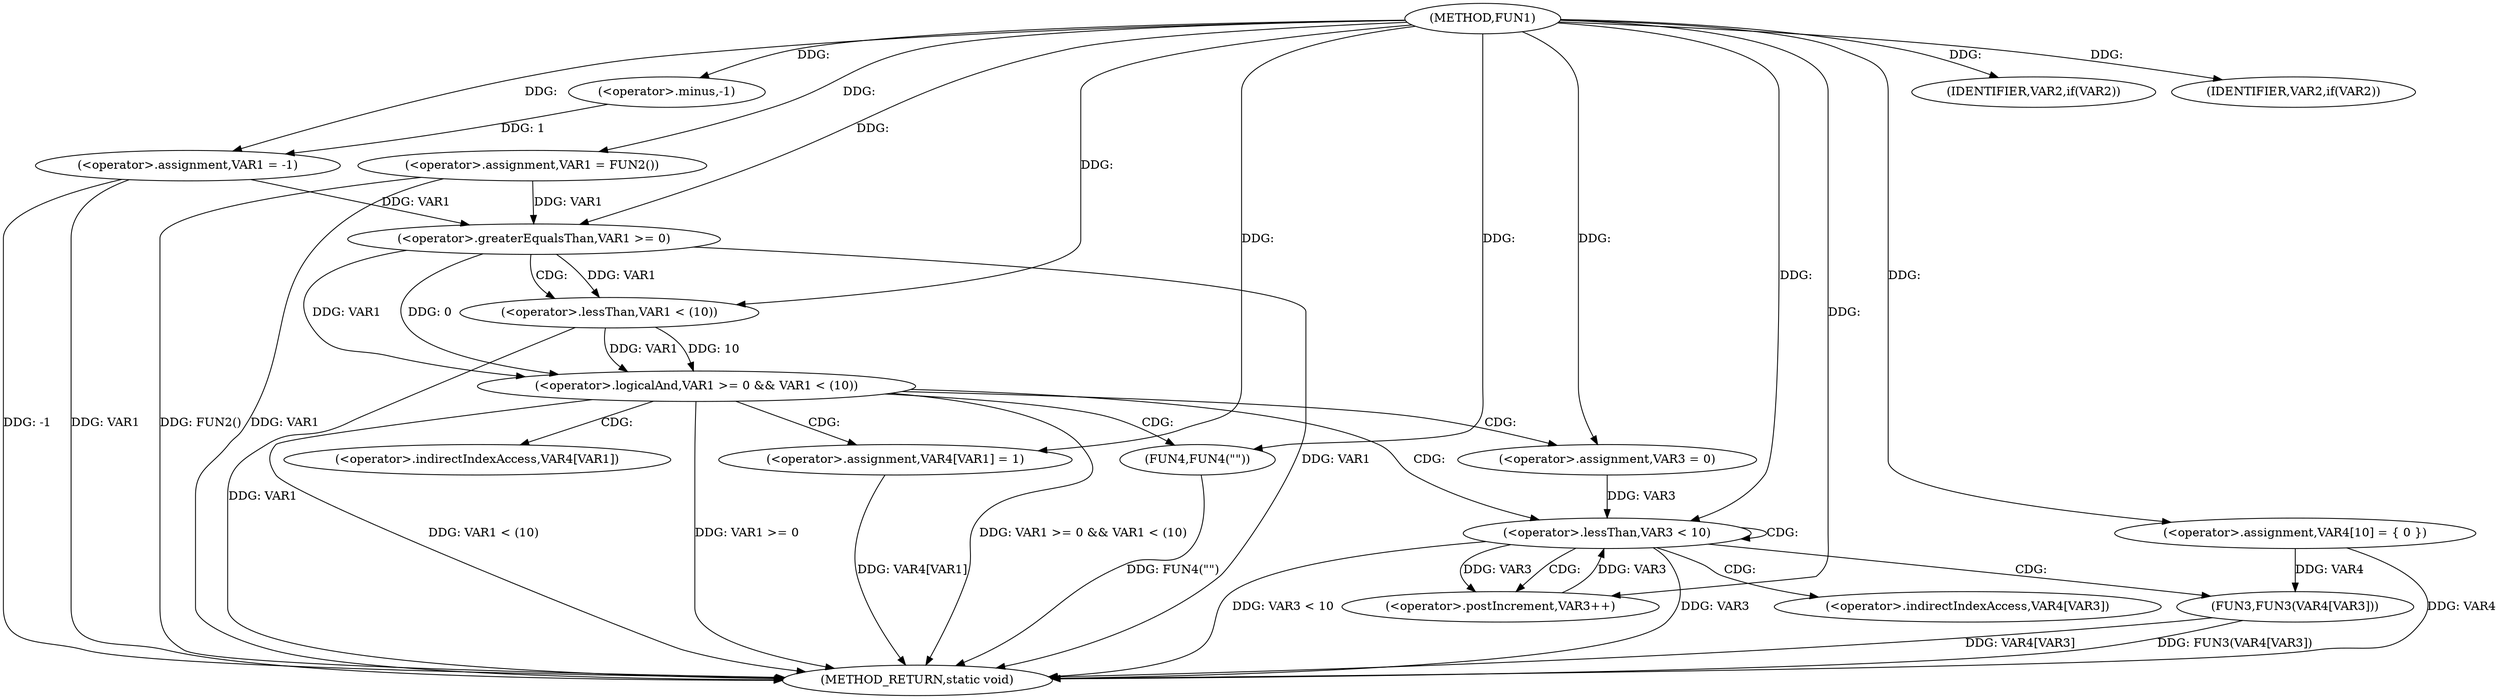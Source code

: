 digraph FUN1 {  
"1000100" [label = "(METHOD,FUN1)" ]
"1000153" [label = "(METHOD_RETURN,static void)" ]
"1000103" [label = "(<operator>.assignment,VAR1 = -1)" ]
"1000105" [label = "(<operator>.minus,-1)" ]
"1000108" [label = "(IDENTIFIER,VAR2,if(VAR2))" ]
"1000110" [label = "(<operator>.assignment,VAR1 = FUN2())" ]
"1000114" [label = "(IDENTIFIER,VAR2,if(VAR2))" ]
"1000119" [label = "(<operator>.assignment,VAR4[10] = { 0 })" ]
"1000122" [label = "(<operator>.logicalAnd,VAR1 >= 0 && VAR1 < (10))" ]
"1000123" [label = "(<operator>.greaterEqualsThan,VAR1 >= 0)" ]
"1000126" [label = "(<operator>.lessThan,VAR1 < (10))" ]
"1000130" [label = "(<operator>.assignment,VAR4[VAR1] = 1)" ]
"1000136" [label = "(<operator>.assignment,VAR3 = 0)" ]
"1000139" [label = "(<operator>.lessThan,VAR3 < 10)" ]
"1000142" [label = "(<operator>.postIncrement,VAR3++)" ]
"1000145" [label = "(FUN3,FUN3(VAR4[VAR3]))" ]
"1000151" [label = "(FUN4,FUN4(\"\"))" ]
"1000131" [label = "(<operator>.indirectIndexAccess,VAR4[VAR1])" ]
"1000146" [label = "(<operator>.indirectIndexAccess,VAR4[VAR3])" ]
  "1000151" -> "1000153"  [ label = "DDG: FUN4(\"\")"] 
  "1000103" -> "1000153"  [ label = "DDG: VAR1"] 
  "1000103" -> "1000153"  [ label = "DDG: -1"] 
  "1000139" -> "1000153"  [ label = "DDG: VAR3"] 
  "1000126" -> "1000153"  [ label = "DDG: VAR1"] 
  "1000110" -> "1000153"  [ label = "DDG: FUN2()"] 
  "1000145" -> "1000153"  [ label = "DDG: VAR4[VAR3]"] 
  "1000110" -> "1000153"  [ label = "DDG: VAR1"] 
  "1000122" -> "1000153"  [ label = "DDG: VAR1 < (10)"] 
  "1000122" -> "1000153"  [ label = "DDG: VAR1 >= 0"] 
  "1000139" -> "1000153"  [ label = "DDG: VAR3 < 10"] 
  "1000119" -> "1000153"  [ label = "DDG: VAR4"] 
  "1000122" -> "1000153"  [ label = "DDG: VAR1 >= 0 && VAR1 < (10)"] 
  "1000145" -> "1000153"  [ label = "DDG: FUN3(VAR4[VAR3])"] 
  "1000130" -> "1000153"  [ label = "DDG: VAR4[VAR1]"] 
  "1000123" -> "1000153"  [ label = "DDG: VAR1"] 
  "1000105" -> "1000103"  [ label = "DDG: 1"] 
  "1000100" -> "1000103"  [ label = "DDG: "] 
  "1000100" -> "1000105"  [ label = "DDG: "] 
  "1000100" -> "1000108"  [ label = "DDG: "] 
  "1000100" -> "1000110"  [ label = "DDG: "] 
  "1000100" -> "1000114"  [ label = "DDG: "] 
  "1000100" -> "1000119"  [ label = "DDG: "] 
  "1000123" -> "1000122"  [ label = "DDG: VAR1"] 
  "1000123" -> "1000122"  [ label = "DDG: 0"] 
  "1000103" -> "1000123"  [ label = "DDG: VAR1"] 
  "1000110" -> "1000123"  [ label = "DDG: VAR1"] 
  "1000100" -> "1000123"  [ label = "DDG: "] 
  "1000126" -> "1000122"  [ label = "DDG: VAR1"] 
  "1000126" -> "1000122"  [ label = "DDG: 10"] 
  "1000123" -> "1000126"  [ label = "DDG: VAR1"] 
  "1000100" -> "1000126"  [ label = "DDG: "] 
  "1000100" -> "1000130"  [ label = "DDG: "] 
  "1000100" -> "1000136"  [ label = "DDG: "] 
  "1000142" -> "1000139"  [ label = "DDG: VAR3"] 
  "1000136" -> "1000139"  [ label = "DDG: VAR3"] 
  "1000100" -> "1000139"  [ label = "DDG: "] 
  "1000139" -> "1000142"  [ label = "DDG: VAR3"] 
  "1000100" -> "1000142"  [ label = "DDG: "] 
  "1000119" -> "1000145"  [ label = "DDG: VAR4"] 
  "1000100" -> "1000151"  [ label = "DDG: "] 
  "1000122" -> "1000131"  [ label = "CDG: "] 
  "1000122" -> "1000151"  [ label = "CDG: "] 
  "1000122" -> "1000130"  [ label = "CDG: "] 
  "1000122" -> "1000139"  [ label = "CDG: "] 
  "1000122" -> "1000136"  [ label = "CDG: "] 
  "1000123" -> "1000126"  [ label = "CDG: "] 
  "1000139" -> "1000142"  [ label = "CDG: "] 
  "1000139" -> "1000145"  [ label = "CDG: "] 
  "1000139" -> "1000139"  [ label = "CDG: "] 
  "1000139" -> "1000146"  [ label = "CDG: "] 
}
